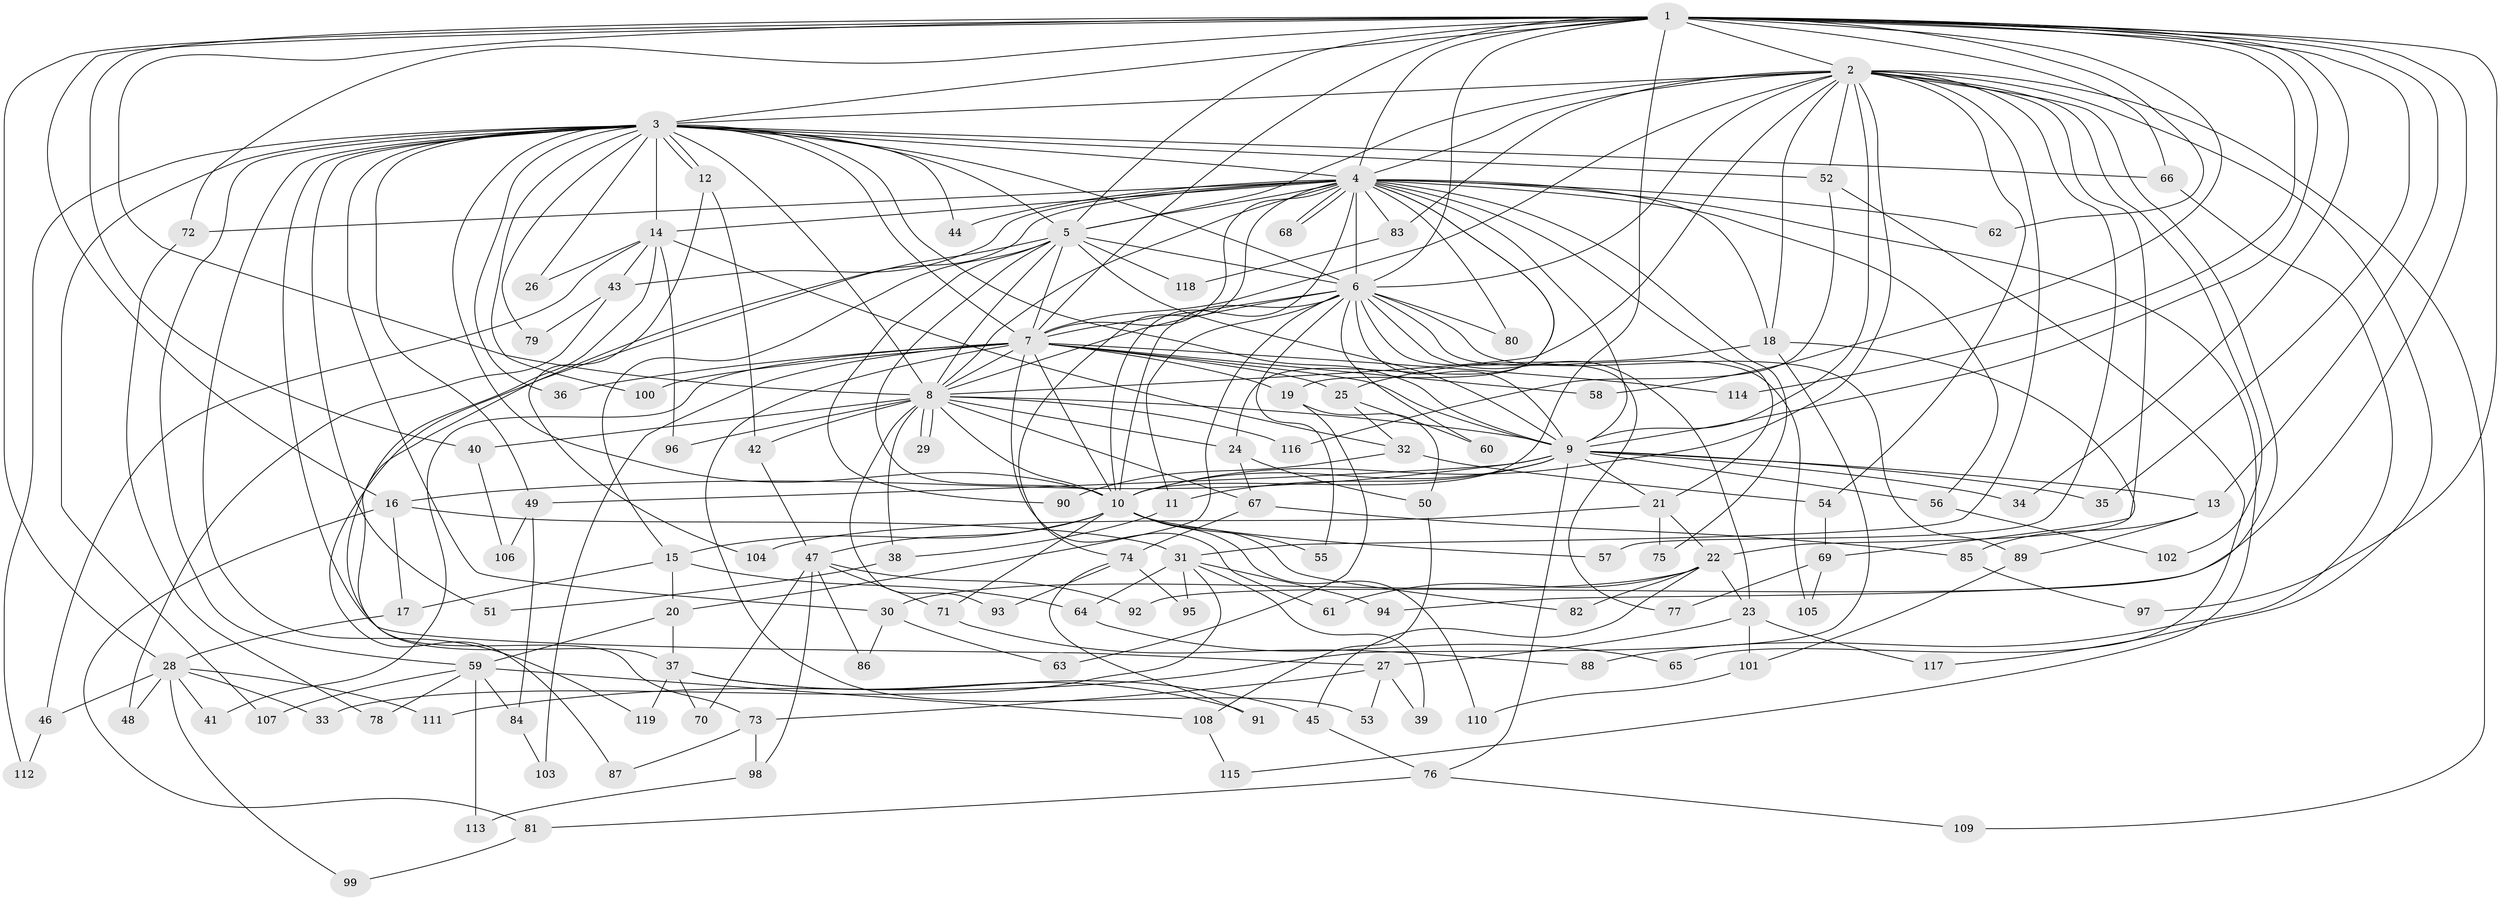 // coarse degree distribution, {26: 0.016666666666666666, 2: 0.26666666666666666, 3: 0.15, 5: 0.08333333333333333, 7: 0.016666666666666666, 6: 0.11666666666666667, 4: 0.13333333333333333, 16: 0.05, 22: 0.016666666666666666, 14: 0.016666666666666666, 13: 0.016666666666666666, 8: 0.05, 17: 0.016666666666666666, 21: 0.016666666666666666, 1: 0.03333333333333333}
// Generated by graph-tools (version 1.1) at 2025/46/03/06/25 01:46:56]
// undirected, 119 vertices, 263 edges
graph export_dot {
graph [start="1"]
  node [color=gray90,style=filled];
  1;
  2;
  3;
  4;
  5;
  6;
  7;
  8;
  9;
  10;
  11;
  12;
  13;
  14;
  15;
  16;
  17;
  18;
  19;
  20;
  21;
  22;
  23;
  24;
  25;
  26;
  27;
  28;
  29;
  30;
  31;
  32;
  33;
  34;
  35;
  36;
  37;
  38;
  39;
  40;
  41;
  42;
  43;
  44;
  45;
  46;
  47;
  48;
  49;
  50;
  51;
  52;
  53;
  54;
  55;
  56;
  57;
  58;
  59;
  60;
  61;
  62;
  63;
  64;
  65;
  66;
  67;
  68;
  69;
  70;
  71;
  72;
  73;
  74;
  75;
  76;
  77;
  78;
  79;
  80;
  81;
  82;
  83;
  84;
  85;
  86;
  87;
  88;
  89;
  90;
  91;
  92;
  93;
  94;
  95;
  96;
  97;
  98;
  99;
  100;
  101;
  102;
  103;
  104;
  105;
  106;
  107;
  108;
  109;
  110;
  111;
  112;
  113;
  114;
  115;
  116;
  117;
  118;
  119;
  1 -- 2;
  1 -- 3;
  1 -- 4;
  1 -- 5;
  1 -- 6;
  1 -- 7;
  1 -- 8;
  1 -- 9;
  1 -- 10;
  1 -- 13;
  1 -- 16;
  1 -- 28;
  1 -- 34;
  1 -- 35;
  1 -- 40;
  1 -- 58;
  1 -- 62;
  1 -- 66;
  1 -- 72;
  1 -- 92;
  1 -- 97;
  1 -- 114;
  2 -- 3;
  2 -- 4;
  2 -- 5;
  2 -- 6;
  2 -- 7;
  2 -- 8;
  2 -- 9;
  2 -- 10;
  2 -- 18;
  2 -- 22;
  2 -- 31;
  2 -- 52;
  2 -- 54;
  2 -- 57;
  2 -- 83;
  2 -- 94;
  2 -- 102;
  2 -- 109;
  2 -- 117;
  3 -- 4;
  3 -- 5;
  3 -- 6;
  3 -- 7;
  3 -- 8;
  3 -- 9;
  3 -- 10;
  3 -- 12;
  3 -- 12;
  3 -- 14;
  3 -- 26;
  3 -- 27;
  3 -- 30;
  3 -- 36;
  3 -- 44;
  3 -- 49;
  3 -- 51;
  3 -- 52;
  3 -- 59;
  3 -- 66;
  3 -- 79;
  3 -- 100;
  3 -- 107;
  3 -- 112;
  3 -- 119;
  4 -- 5;
  4 -- 6;
  4 -- 7;
  4 -- 8;
  4 -- 9;
  4 -- 10;
  4 -- 14;
  4 -- 18;
  4 -- 19;
  4 -- 21;
  4 -- 24;
  4 -- 43;
  4 -- 44;
  4 -- 56;
  4 -- 62;
  4 -- 68;
  4 -- 68;
  4 -- 72;
  4 -- 74;
  4 -- 75;
  4 -- 80;
  4 -- 83;
  4 -- 87;
  4 -- 115;
  5 -- 6;
  5 -- 7;
  5 -- 8;
  5 -- 9;
  5 -- 10;
  5 -- 15;
  5 -- 73;
  5 -- 90;
  5 -- 118;
  6 -- 7;
  6 -- 8;
  6 -- 9;
  6 -- 10;
  6 -- 11;
  6 -- 20;
  6 -- 23;
  6 -- 55;
  6 -- 60;
  6 -- 77;
  6 -- 80;
  6 -- 89;
  6 -- 105;
  7 -- 8;
  7 -- 9;
  7 -- 10;
  7 -- 19;
  7 -- 25;
  7 -- 36;
  7 -- 41;
  7 -- 53;
  7 -- 58;
  7 -- 61;
  7 -- 100;
  7 -- 103;
  7 -- 114;
  8 -- 9;
  8 -- 10;
  8 -- 24;
  8 -- 29;
  8 -- 29;
  8 -- 38;
  8 -- 40;
  8 -- 42;
  8 -- 67;
  8 -- 93;
  8 -- 96;
  8 -- 116;
  9 -- 10;
  9 -- 11;
  9 -- 13;
  9 -- 16;
  9 -- 21;
  9 -- 34;
  9 -- 35;
  9 -- 49;
  9 -- 56;
  9 -- 76;
  10 -- 15;
  10 -- 47;
  10 -- 55;
  10 -- 57;
  10 -- 71;
  10 -- 82;
  10 -- 110;
  11 -- 38;
  12 -- 42;
  12 -- 104;
  13 -- 85;
  13 -- 89;
  14 -- 26;
  14 -- 32;
  14 -- 37;
  14 -- 43;
  14 -- 46;
  14 -- 96;
  15 -- 17;
  15 -- 20;
  15 -- 64;
  16 -- 17;
  16 -- 31;
  16 -- 81;
  17 -- 28;
  18 -- 25;
  18 -- 69;
  18 -- 111;
  19 -- 50;
  19 -- 63;
  20 -- 37;
  20 -- 59;
  21 -- 22;
  21 -- 75;
  21 -- 104;
  22 -- 23;
  22 -- 30;
  22 -- 45;
  22 -- 61;
  22 -- 82;
  23 -- 27;
  23 -- 101;
  23 -- 117;
  24 -- 50;
  24 -- 67;
  25 -- 32;
  25 -- 60;
  27 -- 39;
  27 -- 53;
  27 -- 73;
  28 -- 33;
  28 -- 41;
  28 -- 46;
  28 -- 48;
  28 -- 99;
  28 -- 111;
  30 -- 63;
  30 -- 86;
  31 -- 33;
  31 -- 39;
  31 -- 64;
  31 -- 94;
  31 -- 95;
  32 -- 54;
  32 -- 90;
  37 -- 45;
  37 -- 70;
  37 -- 91;
  37 -- 119;
  38 -- 51;
  40 -- 106;
  42 -- 47;
  43 -- 48;
  43 -- 79;
  45 -- 76;
  46 -- 112;
  47 -- 70;
  47 -- 71;
  47 -- 86;
  47 -- 92;
  47 -- 98;
  49 -- 84;
  49 -- 106;
  50 -- 108;
  52 -- 65;
  52 -- 116;
  54 -- 69;
  56 -- 102;
  59 -- 78;
  59 -- 84;
  59 -- 107;
  59 -- 108;
  59 -- 113;
  64 -- 65;
  66 -- 88;
  67 -- 74;
  67 -- 85;
  69 -- 77;
  69 -- 105;
  71 -- 88;
  72 -- 78;
  73 -- 87;
  73 -- 98;
  74 -- 91;
  74 -- 93;
  74 -- 95;
  76 -- 81;
  76 -- 109;
  81 -- 99;
  83 -- 118;
  84 -- 103;
  85 -- 97;
  89 -- 101;
  98 -- 113;
  101 -- 110;
  108 -- 115;
}
